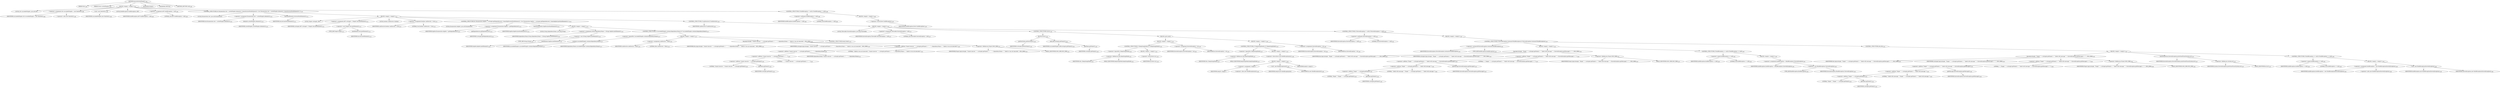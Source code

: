 digraph "executeSortedTargets" {  
"2130" [label = <(METHOD,executeSortedTargets)<SUB>1306</SUB>> ]
"162" [label = <(PARAM,this)<SUB>1306</SUB>> ]
"2131" [label = <(PARAM,Vector sortedTargets)<SUB>1306</SUB>> ]
"2132" [label = <(BLOCK,&lt;empty&gt;,&lt;empty&gt;)<SUB>1307</SUB>> ]
"160" [label = <(LOCAL,Set succeededTargets: java.util.Set)> ]
"2133" [label = <(&lt;operator&gt;.assignment,Set succeededTargets = new HashSet())<SUB>1308</SUB>> ]
"2134" [label = <(IDENTIFIER,succeededTargets,Set succeededTargets = new HashSet())<SUB>1308</SUB>> ]
"2135" [label = <(&lt;operator&gt;.alloc,new HashSet())<SUB>1308</SUB>> ]
"2136" [label = <(&lt;init&gt;,new HashSet())<SUB>1308</SUB>> ]
"159" [label = <(IDENTIFIER,succeededTargets,new HashSet())<SUB>1308</SUB>> ]
"166" [label = <(LOCAL,BuildException buildException: ANY)> ]
"2137" [label = <(&lt;operator&gt;.assignment,ANY buildException = null)<SUB>1309</SUB>> ]
"2138" [label = <(IDENTIFIER,buildException,ANY buildException = null)<SUB>1309</SUB>> ]
"2139" [label = <(LITERAL,null,ANY buildException = null)<SUB>1309</SUB>> ]
"2140" [label = <(CONTROL_STRUCTURE,for (Enumeration iter = sortedTargets.elements(); Some(iter.hasMoreElements()); ),for (Enumeration iter = sortedTargets.elements(); Some(iter.hasMoreElements()); ))<SUB>1310</SUB>> ]
"2141" [label = <(LOCAL,Enumeration iter: java.util.Enumeration)> ]
"2142" [label = <(&lt;operator&gt;.assignment,Enumeration iter = sortedTargets.elements())<SUB>1310</SUB>> ]
"2143" [label = <(IDENTIFIER,iter,Enumeration iter = sortedTargets.elements())<SUB>1310</SUB>> ]
"2144" [label = <(elements,sortedTargets.elements())<SUB>1310</SUB>> ]
"2145" [label = <(IDENTIFIER,sortedTargets,sortedTargets.elements())<SUB>1310</SUB>> ]
"2146" [label = <(hasMoreElements,iter.hasMoreElements())<SUB>1311</SUB>> ]
"2147" [label = <(IDENTIFIER,iter,iter.hasMoreElements())<SUB>1311</SUB>> ]
"2148" [label = <(BLOCK,&lt;empty&gt;,&lt;empty&gt;)<SUB>1311</SUB>> ]
"2149" [label = <(LOCAL,Target curtarget: ANY)> ]
"2150" [label = <(&lt;operator&gt;.assignment,ANY curtarget = (Target) iter.nextElement())<SUB>1312</SUB>> ]
"2151" [label = <(IDENTIFIER,curtarget,ANY curtarget = (Target) iter.nextElement())<SUB>1312</SUB>> ]
"2152" [label = <(&lt;operator&gt;.cast,(Target) iter.nextElement())<SUB>1312</SUB>> ]
"2153" [label = <(TYPE_REF,Target,Target)<SUB>1312</SUB>> ]
"2154" [label = <(nextElement,iter.nextElement())<SUB>1312</SUB>> ]
"2155" [label = <(IDENTIFIER,iter,iter.nextElement())<SUB>1312</SUB>> ]
"2156" [label = <(LOCAL,boolean canExecute: boolean)> ]
"2157" [label = <(&lt;operator&gt;.assignment,boolean canExecute = true)<SUB>1313</SUB>> ]
"2158" [label = <(IDENTIFIER,canExecute,boolean canExecute = true)<SUB>1313</SUB>> ]
"2159" [label = <(LITERAL,true,boolean canExecute = true)<SUB>1313</SUB>> ]
"2160" [label = <(CONTROL_STRUCTURE,for (Enumeration depIter = curtarget.getDependencies(); Some(depIter.hasMoreElements()); ),for (Enumeration depIter = curtarget.getDependencies(); Some(depIter.hasMoreElements()); ))<SUB>1314</SUB>> ]
"2161" [label = <(LOCAL,Enumeration depIter: java.util.Enumeration)> ]
"2162" [label = <(&lt;operator&gt;.assignment,Enumeration depIter = getDependencies())<SUB>1314</SUB>> ]
"2163" [label = <(IDENTIFIER,depIter,Enumeration depIter = getDependencies())<SUB>1314</SUB>> ]
"2164" [label = <(getDependencies,getDependencies())<SUB>1314</SUB>> ]
"2165" [label = <(IDENTIFIER,curtarget,getDependencies())<SUB>1314</SUB>> ]
"2166" [label = <(hasMoreElements,depIter.hasMoreElements())<SUB>1315</SUB>> ]
"2167" [label = <(IDENTIFIER,depIter,depIter.hasMoreElements())<SUB>1315</SUB>> ]
"2168" [label = <(BLOCK,&lt;empty&gt;,&lt;empty&gt;)<SUB>1315</SUB>> ]
"2169" [label = <(LOCAL,String dependencyName: java.lang.String)> ]
"2170" [label = <(&lt;operator&gt;.assignment,String dependencyName = (String) depIter.nextElement())<SUB>1316</SUB>> ]
"2171" [label = <(IDENTIFIER,dependencyName,String dependencyName = (String) depIter.nextElement())<SUB>1316</SUB>> ]
"2172" [label = <(&lt;operator&gt;.cast,(String) depIter.nextElement())<SUB>1316</SUB>> ]
"2173" [label = <(TYPE_REF,String,String)<SUB>1316</SUB>> ]
"2174" [label = <(nextElement,depIter.nextElement())<SUB>1316</SUB>> ]
"2175" [label = <(IDENTIFIER,depIter,depIter.nextElement())<SUB>1316</SUB>> ]
"2176" [label = <(CONTROL_STRUCTURE,if (!succeededTargets.contains(dependencyName)),if (!succeededTargets.contains(dependencyName)))<SUB>1317</SUB>> ]
"2177" [label = <(&lt;operator&gt;.logicalNot,!succeededTargets.contains(dependencyName))<SUB>1317</SUB>> ]
"2178" [label = <(contains,succeededTargets.contains(dependencyName))<SUB>1317</SUB>> ]
"2179" [label = <(IDENTIFIER,succeededTargets,succeededTargets.contains(dependencyName))<SUB>1317</SUB>> ]
"2180" [label = <(IDENTIFIER,dependencyName,succeededTargets.contains(dependencyName))<SUB>1317</SUB>> ]
"2181" [label = <(BLOCK,&lt;empty&gt;,&lt;empty&gt;)<SUB>1317</SUB>> ]
"2182" [label = <(&lt;operator&gt;.assignment,canExecute = false)<SUB>1318</SUB>> ]
"2183" [label = <(IDENTIFIER,canExecute,canExecute = false)<SUB>1318</SUB>> ]
"2184" [label = <(LITERAL,false,canExecute = false)<SUB>1318</SUB>> ]
"2185" [label = <(log,log(curtarget, &quot;Cannot execute '&quot; + curtarget.getName() + &quot;' - '&quot; + dependencyName + &quot;' failed or was not executed.&quot;, MSG_ERR))<SUB>1319</SUB>> ]
"161" [label = <(IDENTIFIER,this,log(curtarget, &quot;Cannot execute '&quot; + curtarget.getName() + &quot;' - '&quot; + dependencyName + &quot;' failed or was not executed.&quot;, MSG_ERR))<SUB>1319</SUB>> ]
"2186" [label = <(IDENTIFIER,curtarget,log(curtarget, &quot;Cannot execute '&quot; + curtarget.getName() + &quot;' - '&quot; + dependencyName + &quot;' failed or was not executed.&quot;, MSG_ERR))<SUB>1319</SUB>> ]
"2187" [label = <(&lt;operator&gt;.addition,&quot;Cannot execute '&quot; + curtarget.getName() + &quot;' - '&quot; + dependencyName + &quot;' failed or was not executed.&quot;)<SUB>1320</SUB>> ]
"2188" [label = <(&lt;operator&gt;.addition,&quot;Cannot execute '&quot; + curtarget.getName() + &quot;' - '&quot; + dependencyName)<SUB>1320</SUB>> ]
"2189" [label = <(&lt;operator&gt;.addition,&quot;Cannot execute '&quot; + curtarget.getName() + &quot;' - '&quot;)<SUB>1320</SUB>> ]
"2190" [label = <(&lt;operator&gt;.addition,&quot;Cannot execute '&quot; + curtarget.getName())<SUB>1320</SUB>> ]
"2191" [label = <(LITERAL,&quot;Cannot execute '&quot;,&quot;Cannot execute '&quot; + curtarget.getName())<SUB>1320</SUB>> ]
"2192" [label = <(getName,getName())<SUB>1320</SUB>> ]
"2193" [label = <(IDENTIFIER,curtarget,getName())<SUB>1320</SUB>> ]
"2194" [label = <(LITERAL,&quot;' - '&quot;,&quot;Cannot execute '&quot; + curtarget.getName() + &quot;' - '&quot;)<SUB>1320</SUB>> ]
"2195" [label = <(IDENTIFIER,dependencyName,&quot;Cannot execute '&quot; + curtarget.getName() + &quot;' - '&quot; + dependencyName)<SUB>1321</SUB>> ]
"2196" [label = <(LITERAL,&quot;' failed or was not executed.&quot;,&quot;Cannot execute '&quot; + curtarget.getName() + &quot;' - '&quot; + dependencyName + &quot;' failed or was not executed.&quot;)<SUB>1321</SUB>> ]
"2197" [label = <(&lt;operator&gt;.fieldAccess,Project.MSG_ERR)<SUB>1322</SUB>> ]
"2198" [label = <(IDENTIFIER,Project,log(curtarget, &quot;Cannot execute '&quot; + curtarget.getName() + &quot;' - '&quot; + dependencyName + &quot;' failed or was not executed.&quot;, MSG_ERR))<SUB>1322</SUB>> ]
"2199" [label = <(FIELD_IDENTIFIER,MSG_ERR,MSG_ERR)<SUB>1322</SUB>> ]
"2200" [label = <(CONTROL_STRUCTURE,break;,break;)<SUB>1323</SUB>> ]
"2201" [label = <(CONTROL_STRUCTURE,if (canExecute),if (canExecute))<SUB>1326</SUB>> ]
"2202" [label = <(IDENTIFIER,canExecute,if (canExecute))<SUB>1326</SUB>> ]
"2203" [label = <(BLOCK,&lt;empty&gt;,&lt;empty&gt;)<SUB>1326</SUB>> ]
"2204" [label = <(LOCAL,Throwable thrownException: java.lang.Throwable)> ]
"2205" [label = <(&lt;operator&gt;.assignment,Throwable thrownException = null)<SUB>1327</SUB>> ]
"2206" [label = <(IDENTIFIER,thrownException,Throwable thrownException = null)<SUB>1327</SUB>> ]
"2207" [label = <(LITERAL,null,Throwable thrownException = null)<SUB>1327</SUB>> ]
"2208" [label = <(CONTROL_STRUCTURE,try,try)<SUB>1328</SUB>> ]
"2209" [label = <(BLOCK,try,try)<SUB>1328</SUB>> ]
"2210" [label = <(performTasks,performTasks())<SUB>1329</SUB>> ]
"2211" [label = <(IDENTIFIER,curtarget,performTasks())<SUB>1329</SUB>> ]
"2212" [label = <(add,add(curtarget.getName()))<SUB>1330</SUB>> ]
"2213" [label = <(IDENTIFIER,succeededTargets,add(curtarget.getName()))<SUB>1330</SUB>> ]
"2214" [label = <(getName,getName())<SUB>1330</SUB>> ]
"2215" [label = <(IDENTIFIER,curtarget,getName())<SUB>1330</SUB>> ]
"2216" [label = <(BLOCK,catch,catch)> ]
"2217" [label = <(BLOCK,&lt;empty&gt;,&lt;empty&gt;)<SUB>1331</SUB>> ]
"2218" [label = <(CONTROL_STRUCTURE,if (!(keepGoingMode)),if (!(keepGoingMode)))<SUB>1332</SUB>> ]
"2219" [label = <(&lt;operator&gt;.logicalNot,!(keepGoingMode))<SUB>1332</SUB>> ]
"2220" [label = <(&lt;operator&gt;.fieldAccess,this.keepGoingMode)<SUB>1332</SUB>> ]
"2221" [label = <(IDENTIFIER,this,!(keepGoingMode))<SUB>1332</SUB>> ]
"2222" [label = <(FIELD_IDENTIFIER,keepGoingMode,keepGoingMode)<SUB>1332</SUB>> ]
"2223" [label = <(BLOCK,&lt;empty&gt;,&lt;empty&gt;)<SUB>1332</SUB>> ]
"2224" [label = <(&lt;operator&gt;.throw,throw ex;)<SUB>1333</SUB>> ]
"2225" [label = <(IDENTIFIER,ex,throw ex;)<SUB>1333</SUB>> ]
"2226" [label = <(&lt;operator&gt;.assignment,thrownException = ex)<SUB>1335</SUB>> ]
"2227" [label = <(IDENTIFIER,thrownException,thrownException = ex)<SUB>1335</SUB>> ]
"2228" [label = <(IDENTIFIER,ex,thrownException = ex)<SUB>1335</SUB>> ]
"2229" [label = <(BLOCK,&lt;empty&gt;,&lt;empty&gt;)<SUB>1336</SUB>> ]
"2230" [label = <(CONTROL_STRUCTURE,if (!(keepGoingMode)),if (!(keepGoingMode)))<SUB>1337</SUB>> ]
"2231" [label = <(&lt;operator&gt;.logicalNot,!(keepGoingMode))<SUB>1337</SUB>> ]
"2232" [label = <(&lt;operator&gt;.fieldAccess,this.keepGoingMode)<SUB>1337</SUB>> ]
"2233" [label = <(IDENTIFIER,this,!(keepGoingMode))<SUB>1337</SUB>> ]
"2234" [label = <(FIELD_IDENTIFIER,keepGoingMode,keepGoingMode)<SUB>1337</SUB>> ]
"2235" [label = <(BLOCK,&lt;empty&gt;,&lt;empty&gt;)<SUB>1337</SUB>> ]
"2236" [label = <(&lt;operator&gt;.throw,throw new BuildException(ex);)<SUB>1338</SUB>> ]
"2237" [label = <(BLOCK,&lt;empty&gt;,&lt;empty&gt;)<SUB>1338</SUB>> ]
"2238" [label = <(&lt;operator&gt;.assignment,&lt;empty&gt;)> ]
"2239" [label = <(IDENTIFIER,$obj26,&lt;empty&gt;)> ]
"2240" [label = <(&lt;operator&gt;.alloc,new BuildException(ex))<SUB>1338</SUB>> ]
"2241" [label = <(&lt;init&gt;,new BuildException(ex))<SUB>1338</SUB>> ]
"2242" [label = <(IDENTIFIER,$obj26,new BuildException(ex))> ]
"2243" [label = <(IDENTIFIER,ex,new BuildException(ex))<SUB>1338</SUB>> ]
"2244" [label = <(IDENTIFIER,$obj26,&lt;empty&gt;)> ]
"2245" [label = <(&lt;operator&gt;.assignment,thrownException = ex)<SUB>1340</SUB>> ]
"2246" [label = <(IDENTIFIER,thrownException,thrownException = ex)<SUB>1340</SUB>> ]
"2247" [label = <(IDENTIFIER,ex,thrownException = ex)<SUB>1340</SUB>> ]
"2248" [label = <(CONTROL_STRUCTURE,if (thrownException != null),if (thrownException != null))<SUB>1342</SUB>> ]
"2249" [label = <(&lt;operator&gt;.notEquals,thrownException != null)<SUB>1342</SUB>> ]
"2250" [label = <(IDENTIFIER,thrownException,thrownException != null)<SUB>1342</SUB>> ]
"2251" [label = <(LITERAL,null,thrownException != null)<SUB>1342</SUB>> ]
"2252" [label = <(BLOCK,&lt;empty&gt;,&lt;empty&gt;)<SUB>1342</SUB>> ]
"2253" [label = <(CONTROL_STRUCTURE,if (thrownException instanceof BuildException),if (thrownException instanceof BuildException))<SUB>1343</SUB>> ]
"2254" [label = <(&lt;operator&gt;.instanceOf,thrownException instanceof BuildException)<SUB>1343</SUB>> ]
"2255" [label = <(IDENTIFIER,thrownException,thrownException instanceof BuildException)<SUB>1343</SUB>> ]
"2256" [label = <(TYPE_REF,BuildException,BuildException)<SUB>1343</SUB>> ]
"2257" [label = <(BLOCK,&lt;empty&gt;,&lt;empty&gt;)<SUB>1343</SUB>> ]
"2258" [label = <(log,log(curtarget, &quot;Target '&quot; + curtarget.getName() + &quot;' failed with message '&quot; + thrownException.getMessage() + &quot;'.&quot;, MSG_ERR))<SUB>1344</SUB>> ]
"163" [label = <(IDENTIFIER,this,log(curtarget, &quot;Target '&quot; + curtarget.getName() + &quot;' failed with message '&quot; + thrownException.getMessage() + &quot;'.&quot;, MSG_ERR))<SUB>1344</SUB>> ]
"2259" [label = <(IDENTIFIER,curtarget,log(curtarget, &quot;Target '&quot; + curtarget.getName() + &quot;' failed with message '&quot; + thrownException.getMessage() + &quot;'.&quot;, MSG_ERR))<SUB>1344</SUB>> ]
"2260" [label = <(&lt;operator&gt;.addition,&quot;Target '&quot; + curtarget.getName() + &quot;' failed with message '&quot; + thrownException.getMessage() + &quot;'.&quot;)<SUB>1345</SUB>> ]
"2261" [label = <(&lt;operator&gt;.addition,&quot;Target '&quot; + curtarget.getName() + &quot;' failed with message '&quot; + thrownException.getMessage())<SUB>1345</SUB>> ]
"2262" [label = <(&lt;operator&gt;.addition,&quot;Target '&quot; + curtarget.getName() + &quot;' failed with message '&quot;)<SUB>1345</SUB>> ]
"2263" [label = <(&lt;operator&gt;.addition,&quot;Target '&quot; + curtarget.getName())<SUB>1345</SUB>> ]
"2264" [label = <(LITERAL,&quot;Target '&quot;,&quot;Target '&quot; + curtarget.getName())<SUB>1345</SUB>> ]
"2265" [label = <(getName,getName())<SUB>1345</SUB>> ]
"2266" [label = <(IDENTIFIER,curtarget,getName())<SUB>1345</SUB>> ]
"2267" [label = <(LITERAL,&quot;' failed with message '&quot;,&quot;Target '&quot; + curtarget.getName() + &quot;' failed with message '&quot;)<SUB>1346</SUB>> ]
"2268" [label = <(getMessage,thrownException.getMessage())<SUB>1347</SUB>> ]
"2269" [label = <(IDENTIFIER,thrownException,thrownException.getMessage())<SUB>1347</SUB>> ]
"2270" [label = <(LITERAL,&quot;'.&quot;,&quot;Target '&quot; + curtarget.getName() + &quot;' failed with message '&quot; + thrownException.getMessage() + &quot;'.&quot;)<SUB>1347</SUB>> ]
"2271" [label = <(&lt;operator&gt;.fieldAccess,Project.MSG_ERR)<SUB>1347</SUB>> ]
"2272" [label = <(IDENTIFIER,Project,log(curtarget, &quot;Target '&quot; + curtarget.getName() + &quot;' failed with message '&quot; + thrownException.getMessage() + &quot;'.&quot;, MSG_ERR))<SUB>1347</SUB>> ]
"2273" [label = <(FIELD_IDENTIFIER,MSG_ERR,MSG_ERR)<SUB>1347</SUB>> ]
"2274" [label = <(CONTROL_STRUCTURE,if (buildException == null),if (buildException == null))<SUB>1349</SUB>> ]
"2275" [label = <(&lt;operator&gt;.equals,buildException == null)<SUB>1349</SUB>> ]
"2276" [label = <(IDENTIFIER,buildException,buildException == null)<SUB>1349</SUB>> ]
"2277" [label = <(LITERAL,null,buildException == null)<SUB>1349</SUB>> ]
"2278" [label = <(BLOCK,&lt;empty&gt;,&lt;empty&gt;)<SUB>1349</SUB>> ]
"2279" [label = <(&lt;operator&gt;.assignment,buildException = (BuildException) thrownException)<SUB>1350</SUB>> ]
"2280" [label = <(IDENTIFIER,buildException,buildException = (BuildException) thrownException)<SUB>1350</SUB>> ]
"2281" [label = <(&lt;operator&gt;.cast,(BuildException) thrownException)<SUB>1350</SUB>> ]
"2282" [label = <(TYPE_REF,BuildException,BuildException)<SUB>1350</SUB>> ]
"2283" [label = <(IDENTIFIER,thrownException,(BuildException) thrownException)<SUB>1350</SUB>> ]
"2284" [label = <(CONTROL_STRUCTURE,else,else)<SUB>1352</SUB>> ]
"2285" [label = <(BLOCK,&lt;empty&gt;,&lt;empty&gt;)<SUB>1352</SUB>> ]
"2286" [label = <(log,log(curtarget, &quot;Target '&quot; + curtarget.getName() + &quot;' failed with message '&quot; + thrownException.getMessage() + &quot;'.&quot;, MSG_ERR))<SUB>1353</SUB>> ]
"164" [label = <(IDENTIFIER,this,log(curtarget, &quot;Target '&quot; + curtarget.getName() + &quot;' failed with message '&quot; + thrownException.getMessage() + &quot;'.&quot;, MSG_ERR))<SUB>1353</SUB>> ]
"2287" [label = <(IDENTIFIER,curtarget,log(curtarget, &quot;Target '&quot; + curtarget.getName() + &quot;' failed with message '&quot; + thrownException.getMessage() + &quot;'.&quot;, MSG_ERR))<SUB>1353</SUB>> ]
"2288" [label = <(&lt;operator&gt;.addition,&quot;Target '&quot; + curtarget.getName() + &quot;' failed with message '&quot; + thrownException.getMessage() + &quot;'.&quot;)<SUB>1354</SUB>> ]
"2289" [label = <(&lt;operator&gt;.addition,&quot;Target '&quot; + curtarget.getName() + &quot;' failed with message '&quot; + thrownException.getMessage())<SUB>1354</SUB>> ]
"2290" [label = <(&lt;operator&gt;.addition,&quot;Target '&quot; + curtarget.getName() + &quot;' failed with message '&quot;)<SUB>1354</SUB>> ]
"2291" [label = <(&lt;operator&gt;.addition,&quot;Target '&quot; + curtarget.getName())<SUB>1354</SUB>> ]
"2292" [label = <(LITERAL,&quot;Target '&quot;,&quot;Target '&quot; + curtarget.getName())<SUB>1354</SUB>> ]
"2293" [label = <(getName,getName())<SUB>1354</SUB>> ]
"2294" [label = <(IDENTIFIER,curtarget,getName())<SUB>1354</SUB>> ]
"2295" [label = <(LITERAL,&quot;' failed with message '&quot;,&quot;Target '&quot; + curtarget.getName() + &quot;' failed with message '&quot;)<SUB>1355</SUB>> ]
"2296" [label = <(getMessage,thrownException.getMessage())<SUB>1356</SUB>> ]
"2297" [label = <(IDENTIFIER,thrownException,thrownException.getMessage())<SUB>1356</SUB>> ]
"2298" [label = <(LITERAL,&quot;'.&quot;,&quot;Target '&quot; + curtarget.getName() + &quot;' failed with message '&quot; + thrownException.getMessage() + &quot;'.&quot;)<SUB>1356</SUB>> ]
"2299" [label = <(&lt;operator&gt;.fieldAccess,Project.MSG_ERR)<SUB>1356</SUB>> ]
"2300" [label = <(IDENTIFIER,Project,log(curtarget, &quot;Target '&quot; + curtarget.getName() + &quot;' failed with message '&quot; + thrownException.getMessage() + &quot;'.&quot;, MSG_ERR))<SUB>1356</SUB>> ]
"2301" [label = <(FIELD_IDENTIFIER,MSG_ERR,MSG_ERR)<SUB>1356</SUB>> ]
"2302" [label = <(printStackTrace,thrownException.printStackTrace(System.err))<SUB>1357</SUB>> ]
"2303" [label = <(IDENTIFIER,thrownException,thrownException.printStackTrace(System.err))<SUB>1357</SUB>> ]
"2304" [label = <(&lt;operator&gt;.fieldAccess,System.err)<SUB>1357</SUB>> ]
"2305" [label = <(IDENTIFIER,System,thrownException.printStackTrace(System.err))<SUB>1357</SUB>> ]
"2306" [label = <(FIELD_IDENTIFIER,err,err)<SUB>1357</SUB>> ]
"2307" [label = <(CONTROL_STRUCTURE,if (buildException == null),if (buildException == null))<SUB>1358</SUB>> ]
"2308" [label = <(&lt;operator&gt;.equals,buildException == null)<SUB>1358</SUB>> ]
"2309" [label = <(IDENTIFIER,buildException,buildException == null)<SUB>1358</SUB>> ]
"2310" [label = <(LITERAL,null,buildException == null)<SUB>1358</SUB>> ]
"2311" [label = <(BLOCK,&lt;empty&gt;,&lt;empty&gt;)<SUB>1358</SUB>> ]
"2312" [label = <(&lt;operator&gt;.assignment,buildException = new BuildException(thrownException))<SUB>1359</SUB>> ]
"2313" [label = <(IDENTIFIER,buildException,buildException = new BuildException(thrownException))<SUB>1359</SUB>> ]
"2314" [label = <(&lt;operator&gt;.alloc,new BuildException(thrownException))<SUB>1360</SUB>> ]
"2315" [label = <(&lt;init&gt;,new BuildException(thrownException))<SUB>1360</SUB>> ]
"165" [label = <(IDENTIFIER,buildException,new BuildException(thrownException))<SUB>1359</SUB>> ]
"2316" [label = <(IDENTIFIER,thrownException,new BuildException(thrownException))<SUB>1360</SUB>> ]
"2317" [label = <(CONTROL_STRUCTURE,if (buildException != null),if (buildException != null))<SUB>1366</SUB>> ]
"2318" [label = <(&lt;operator&gt;.notEquals,buildException != null)<SUB>1366</SUB>> ]
"2319" [label = <(IDENTIFIER,buildException,buildException != null)<SUB>1366</SUB>> ]
"2320" [label = <(LITERAL,null,buildException != null)<SUB>1366</SUB>> ]
"2321" [label = <(BLOCK,&lt;empty&gt;,&lt;empty&gt;)<SUB>1366</SUB>> ]
"2322" [label = <(&lt;operator&gt;.throw,throw buildException;)<SUB>1367</SUB>> ]
"2323" [label = <(IDENTIFIER,buildException,throw buildException;)<SUB>1367</SUB>> ]
"2324" [label = <(MODIFIER,PUBLIC)> ]
"2325" [label = <(MODIFIER,VIRTUAL)> ]
"2326" [label = <(METHOD_RETURN,void)<SUB>1306</SUB>> ]
  "2130" -> "162" 
  "2130" -> "2131" 
  "2130" -> "2132" 
  "2130" -> "2324" 
  "2130" -> "2325" 
  "2130" -> "2326" 
  "2132" -> "160" 
  "2132" -> "2133" 
  "2132" -> "2136" 
  "2132" -> "166" 
  "2132" -> "2137" 
  "2132" -> "2140" 
  "2132" -> "2317" 
  "2133" -> "2134" 
  "2133" -> "2135" 
  "2136" -> "159" 
  "2137" -> "2138" 
  "2137" -> "2139" 
  "2140" -> "2141" 
  "2140" -> "2142" 
  "2140" -> "2146" 
  "2140" -> "2148" 
  "2142" -> "2143" 
  "2142" -> "2144" 
  "2144" -> "2145" 
  "2146" -> "2147" 
  "2148" -> "2149" 
  "2148" -> "2150" 
  "2148" -> "2156" 
  "2148" -> "2157" 
  "2148" -> "2160" 
  "2148" -> "2201" 
  "2150" -> "2151" 
  "2150" -> "2152" 
  "2152" -> "2153" 
  "2152" -> "2154" 
  "2154" -> "2155" 
  "2157" -> "2158" 
  "2157" -> "2159" 
  "2160" -> "2161" 
  "2160" -> "2162" 
  "2160" -> "2166" 
  "2160" -> "2168" 
  "2162" -> "2163" 
  "2162" -> "2164" 
  "2164" -> "2165" 
  "2166" -> "2167" 
  "2168" -> "2169" 
  "2168" -> "2170" 
  "2168" -> "2176" 
  "2170" -> "2171" 
  "2170" -> "2172" 
  "2172" -> "2173" 
  "2172" -> "2174" 
  "2174" -> "2175" 
  "2176" -> "2177" 
  "2176" -> "2181" 
  "2177" -> "2178" 
  "2178" -> "2179" 
  "2178" -> "2180" 
  "2181" -> "2182" 
  "2181" -> "2185" 
  "2181" -> "2200" 
  "2182" -> "2183" 
  "2182" -> "2184" 
  "2185" -> "161" 
  "2185" -> "2186" 
  "2185" -> "2187" 
  "2185" -> "2197" 
  "2187" -> "2188" 
  "2187" -> "2196" 
  "2188" -> "2189" 
  "2188" -> "2195" 
  "2189" -> "2190" 
  "2189" -> "2194" 
  "2190" -> "2191" 
  "2190" -> "2192" 
  "2192" -> "2193" 
  "2197" -> "2198" 
  "2197" -> "2199" 
  "2201" -> "2202" 
  "2201" -> "2203" 
  "2203" -> "2204" 
  "2203" -> "2205" 
  "2203" -> "2208" 
  "2203" -> "2248" 
  "2205" -> "2206" 
  "2205" -> "2207" 
  "2208" -> "2209" 
  "2208" -> "2216" 
  "2209" -> "2210" 
  "2209" -> "2212" 
  "2210" -> "2211" 
  "2212" -> "2213" 
  "2212" -> "2214" 
  "2214" -> "2215" 
  "2216" -> "2217" 
  "2216" -> "2229" 
  "2217" -> "2218" 
  "2217" -> "2226" 
  "2218" -> "2219" 
  "2218" -> "2223" 
  "2219" -> "2220" 
  "2220" -> "2221" 
  "2220" -> "2222" 
  "2223" -> "2224" 
  "2224" -> "2225" 
  "2226" -> "2227" 
  "2226" -> "2228" 
  "2229" -> "2230" 
  "2229" -> "2245" 
  "2230" -> "2231" 
  "2230" -> "2235" 
  "2231" -> "2232" 
  "2232" -> "2233" 
  "2232" -> "2234" 
  "2235" -> "2236" 
  "2236" -> "2237" 
  "2237" -> "2238" 
  "2237" -> "2241" 
  "2237" -> "2244" 
  "2238" -> "2239" 
  "2238" -> "2240" 
  "2241" -> "2242" 
  "2241" -> "2243" 
  "2245" -> "2246" 
  "2245" -> "2247" 
  "2248" -> "2249" 
  "2248" -> "2252" 
  "2249" -> "2250" 
  "2249" -> "2251" 
  "2252" -> "2253" 
  "2253" -> "2254" 
  "2253" -> "2257" 
  "2253" -> "2284" 
  "2254" -> "2255" 
  "2254" -> "2256" 
  "2257" -> "2258" 
  "2257" -> "2274" 
  "2258" -> "163" 
  "2258" -> "2259" 
  "2258" -> "2260" 
  "2258" -> "2271" 
  "2260" -> "2261" 
  "2260" -> "2270" 
  "2261" -> "2262" 
  "2261" -> "2268" 
  "2262" -> "2263" 
  "2262" -> "2267" 
  "2263" -> "2264" 
  "2263" -> "2265" 
  "2265" -> "2266" 
  "2268" -> "2269" 
  "2271" -> "2272" 
  "2271" -> "2273" 
  "2274" -> "2275" 
  "2274" -> "2278" 
  "2275" -> "2276" 
  "2275" -> "2277" 
  "2278" -> "2279" 
  "2279" -> "2280" 
  "2279" -> "2281" 
  "2281" -> "2282" 
  "2281" -> "2283" 
  "2284" -> "2285" 
  "2285" -> "2286" 
  "2285" -> "2302" 
  "2285" -> "2307" 
  "2286" -> "164" 
  "2286" -> "2287" 
  "2286" -> "2288" 
  "2286" -> "2299" 
  "2288" -> "2289" 
  "2288" -> "2298" 
  "2289" -> "2290" 
  "2289" -> "2296" 
  "2290" -> "2291" 
  "2290" -> "2295" 
  "2291" -> "2292" 
  "2291" -> "2293" 
  "2293" -> "2294" 
  "2296" -> "2297" 
  "2299" -> "2300" 
  "2299" -> "2301" 
  "2302" -> "2303" 
  "2302" -> "2304" 
  "2304" -> "2305" 
  "2304" -> "2306" 
  "2307" -> "2308" 
  "2307" -> "2311" 
  "2308" -> "2309" 
  "2308" -> "2310" 
  "2311" -> "2312" 
  "2311" -> "2315" 
  "2312" -> "2313" 
  "2312" -> "2314" 
  "2315" -> "165" 
  "2315" -> "2316" 
  "2317" -> "2318" 
  "2317" -> "2321" 
  "2318" -> "2319" 
  "2318" -> "2320" 
  "2321" -> "2322" 
  "2322" -> "2323" 
}
